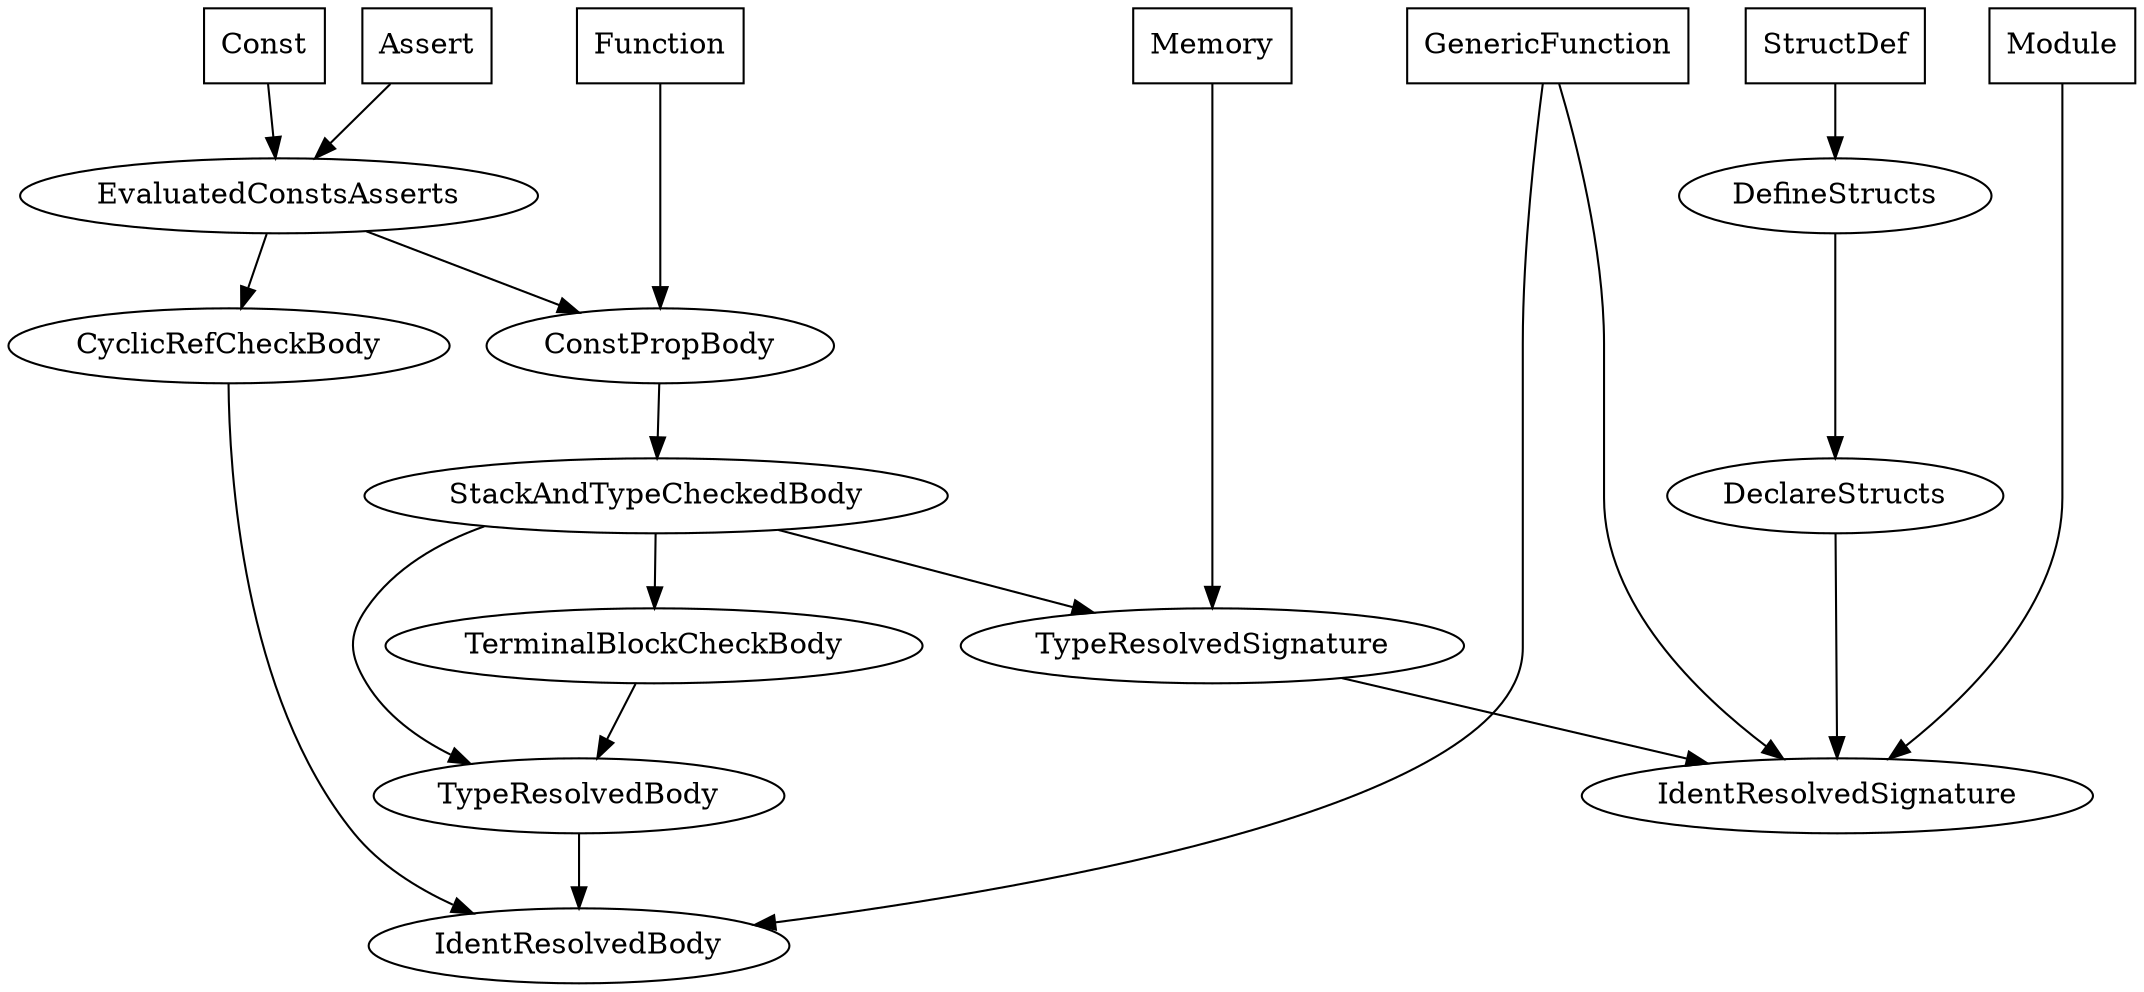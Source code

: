 strict digraph {
    subgraph passes {
        label = "Passes";

        IdentResolvedSignature;
        IdentResolvedBody;
        DeclareStructs;
        TypeResolvedSignature;
        TypeResolvedBody;
        CyclicRefCheckBody;
        DefineStructs;
        TerminalBlockCheckBody;
        StackAndTypeCheckedBody;
        ConstPropBody;
        EvaluatedConstsAsserts;
    }

    subgraph items {
        rank = same;
        node [shape = "box"]
        label = "Items";

        Module;
        StructDef;
        Memory;
        GenericFunction;
        Assert;
        Const;
        Function;
    }

    DeclareStructs -> IdentResolvedSignature;
    TypeResolvedSignature -> IdentResolvedSignature;
    TypeResolvedBody -> IdentResolvedBody;
    DefineStructs -> DeclareStructs;
    CyclicRefCheckBody -> IdentResolvedBody;
    TerminalBlockCheckBody -> TypeResolvedBody;
    StackAndTypeCheckedBody -> TypeResolvedSignature;
    StackAndTypeCheckedBody -> TypeResolvedBody;
    StackAndTypeCheckedBody -> TerminalBlockCheckBody;
    ConstPropBody -> StackAndTypeCheckedBody;
    EvaluatedConstsAsserts -> CyclicRefCheckBody;
    EvaluatedConstsAsserts -> ConstPropBody;

    Module -> IdentResolvedSignature;
    StructDef -> DefineStructs;
    Memory -> TypeResolvedSignature;
    GenericFunction -> IdentResolvedSignature;
    GenericFunction -> IdentResolvedBody;
    Assert -> EvaluatedConstsAsserts;
    Const -> EvaluatedConstsAsserts;
    Function -> ConstPropBody;
}